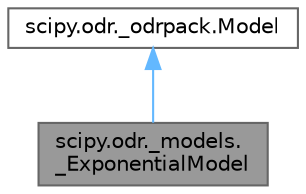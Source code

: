 digraph "scipy.odr._models._ExponentialModel"
{
 // LATEX_PDF_SIZE
  bgcolor="transparent";
  edge [fontname=Helvetica,fontsize=10,labelfontname=Helvetica,labelfontsize=10];
  node [fontname=Helvetica,fontsize=10,shape=box,height=0.2,width=0.4];
  Node1 [id="Node000001",label="scipy.odr._models.\l_ExponentialModel",height=0.2,width=0.4,color="gray40", fillcolor="grey60", style="filled", fontcolor="black",tooltip=" "];
  Node2 -> Node1 [id="edge1_Node000001_Node000002",dir="back",color="steelblue1",style="solid",tooltip=" "];
  Node2 [id="Node000002",label="scipy.odr._odrpack.Model",height=0.2,width=0.4,color="gray40", fillcolor="white", style="filled",URL="$dd/d13/classscipy_1_1odr_1_1__odrpack_1_1Model.html",tooltip=" "];
}
